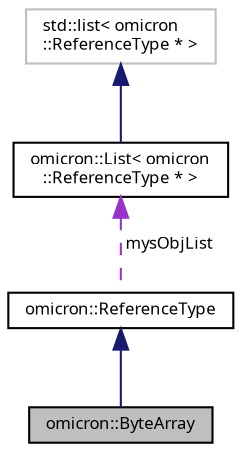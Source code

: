 digraph "omicron::ByteArray"
{
  bgcolor="transparent";
  edge [fontname="FreeSans.ttf",fontsize="8",labelfontname="FreeSans.ttf",labelfontsize="8"];
  node [fontname="FreeSans.ttf",fontsize="8",shape=record];
  Node1 [label="omicron::ByteArray",height=0.2,width=0.4,color="black", fillcolor="grey75", style="filled", fontcolor="black"];
  Node2 -> Node1 [dir="back",color="midnightblue",fontsize="8",style="solid",fontname="FreeSans.ttf"];
  Node2 [label="omicron::ReferenceType",height=0.2,width=0.4,color="black",URL="$classomicron_1_1_reference_type.html",tooltip="Implements a base class for reference-counted types. "];
  Node3 -> Node2 [dir="back",color="darkorchid3",fontsize="8",style="dashed",label=" mysObjList" ,fontname="FreeSans.ttf"];
  Node3 [label="omicron::List\< omicron\l::ReferenceType * \>",height=0.2,width=0.4,color="black",URL="$classomicron_1_1_list.html"];
  Node4 -> Node3 [dir="back",color="midnightblue",fontsize="8",style="solid",fontname="FreeSans.ttf"];
  Node4 [label="std::list\< omicron\l::ReferenceType * \>",height=0.2,width=0.4,color="grey75",tooltip="STL class. "];
}

